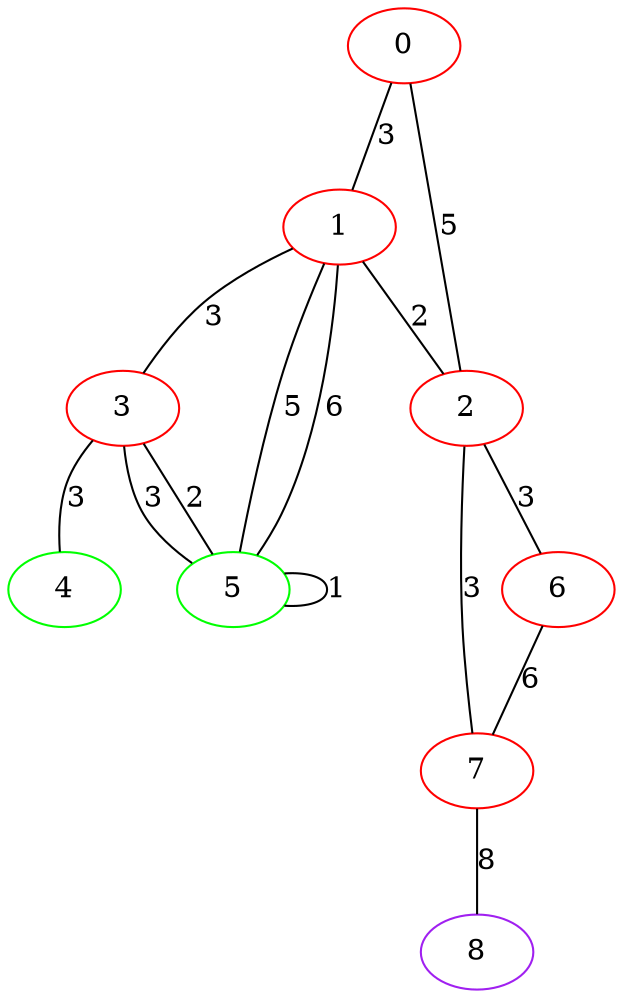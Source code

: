 graph "" {
0 [color=red, weight=1];
1 [color=red, weight=1];
2 [color=red, weight=1];
3 [color=red, weight=1];
4 [color=green, weight=2];
5 [color=green, weight=2];
6 [color=red, weight=1];
7 [color=red, weight=1];
8 [color=purple, weight=4];
0 -- 1  [key=0, label=3];
0 -- 2  [key=0, label=5];
1 -- 2  [key=0, label=2];
1 -- 3  [key=0, label=3];
1 -- 5  [key=0, label=5];
1 -- 5  [key=1, label=6];
2 -- 6  [key=0, label=3];
2 -- 7  [key=0, label=3];
3 -- 4  [key=0, label=3];
3 -- 5  [key=0, label=2];
3 -- 5  [key=1, label=3];
5 -- 5  [key=0, label=1];
6 -- 7  [key=0, label=6];
7 -- 8  [key=0, label=8];
}
